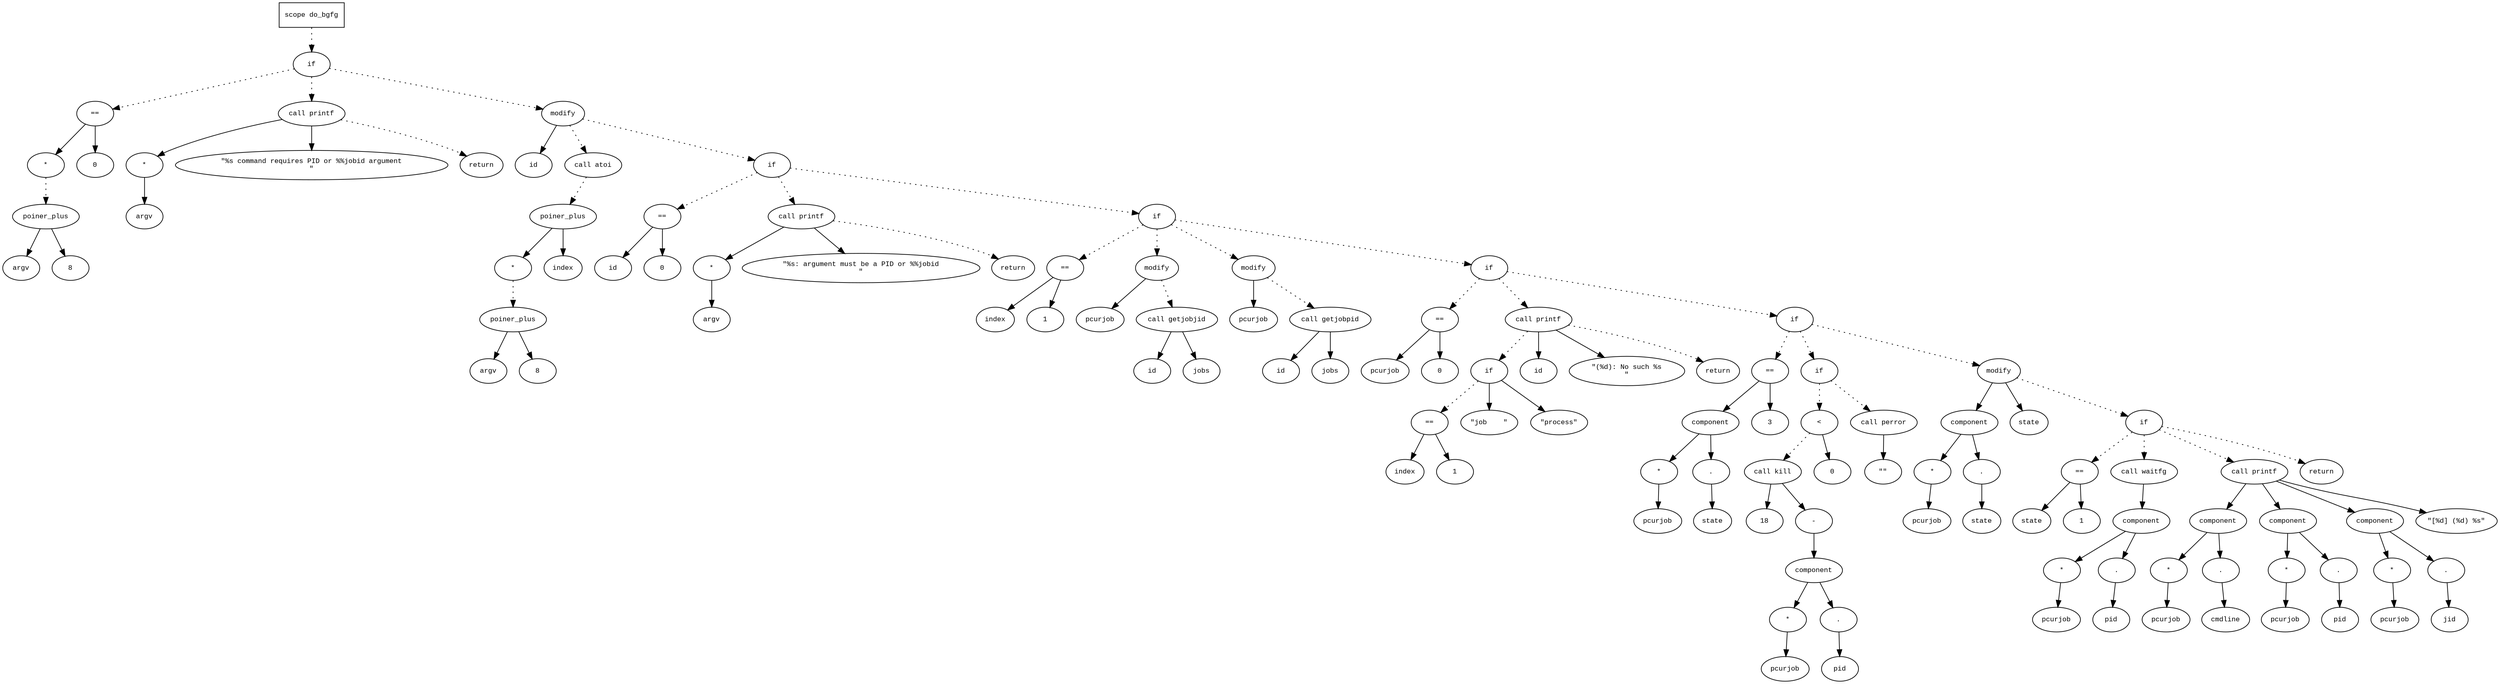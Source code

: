 digraph AST {
  graph [fontname="Times New Roman",fontsize=10];
  node  [fontname="Courier New",fontsize=10];
  edge  [fontname="Times New Roman",fontsize=10];

  node1 [label="scope do_bgfg",shape=box];
  node2 [label="if",shape=ellipse];
  node1 -> node2 [style=dotted];
  node3 [label="==",shape=ellipse];
  node4 [label="*",shape=ellipse];
  node5 [label="poiner_plus",shape=ellipse];
  node6 [label="argv",shape=ellipse];
  node5 -> node6;
  node7 [label="8",shape=ellipse];
  node5 -> node7;
  node4 -> node5 [style=dotted];
  node3 -> node4;
  node8 [label="0",shape=ellipse];
  node3 -> node8;
  node2 -> node3 [style=dotted];
  node9 [label="call printf",shape=ellipse];
  node10 [label="*",shape=ellipse];
  node11 [label="argv",shape=ellipse];
  node10 -> node11;
  node9 -> node10;
  node12 [label="\"%s command requires PID or %%jobid argument
\"",shape=ellipse];
  node9 -> node12;
  node2 -> node9 [style=dotted];
  node13 [label="return",shape=ellipse];
  node9 -> node13 [style=dotted];
  node14 [label="modify",shape=ellipse];
  node15 [label="id",shape=ellipse];
  node14 -> node15;
  node16 [label="call atoi",shape=ellipse];
  node17 [label="poiner_plus",shape=ellipse];
  node18 [label="*",shape=ellipse];
  node19 [label="poiner_plus",shape=ellipse];
  node20 [label="argv",shape=ellipse];
  node19 -> node20;
  node21 [label="8",shape=ellipse];
  node19 -> node21;
  node18 -> node19 [style=dotted];
  node17 -> node18;
  node22 [label="index",shape=ellipse];
  node17 -> node22;
  node16 -> node17 [style=dotted];
  node14 -> node16 [style=dotted];
  node2 -> node14 [style=dotted];
  node23 [label="if",shape=ellipse];
  node14 -> node23 [style=dotted];
  node24 [label="==",shape=ellipse];
  node25 [label="id",shape=ellipse];
  node24 -> node25;
  node26 [label="0",shape=ellipse];
  node24 -> node26;
  node23 -> node24 [style=dotted];
  node27 [label="call printf",shape=ellipse];
  node28 [label="*",shape=ellipse];
  node29 [label="argv",shape=ellipse];
  node28 -> node29;
  node27 -> node28;
  node30 [label="\"%s: argument must be a PID or %%jobid
\"",shape=ellipse];
  node27 -> node30;
  node23 -> node27 [style=dotted];
  node31 [label="return",shape=ellipse];
  node27 -> node31 [style=dotted];
  node32 [label="if",shape=ellipse];
  node23 -> node32 [style=dotted];
  node33 [label="==",shape=ellipse];
  node34 [label="index",shape=ellipse];
  node33 -> node34;
  node35 [label="1",shape=ellipse];
  node33 -> node35;
  node32 -> node33 [style=dotted];
  node36 [label="modify",shape=ellipse];
  node37 [label="pcurjob",shape=ellipse];
  node36 -> node37;
  node38 [label="call getjobjid",shape=ellipse];
  node39 [label="id",shape=ellipse];
  node38 -> node39;
  node40 [label="jobs",shape=ellipse];
  node38 -> node40;
  node36 -> node38 [style=dotted];
  node32 -> node36 [style=dotted];
  node41 [label="modify",shape=ellipse];
  node42 [label="pcurjob",shape=ellipse];
  node41 -> node42;
  node43 [label="call getjobpid",shape=ellipse];
  node44 [label="id",shape=ellipse];
  node43 -> node44;
  node45 [label="jobs",shape=ellipse];
  node43 -> node45;
  node41 -> node43 [style=dotted];
  node32 -> node41 [style=dotted];
  node46 [label="if",shape=ellipse];
  node32 -> node46 [style=dotted];
  node47 [label="==",shape=ellipse];
  node48 [label="pcurjob",shape=ellipse];
  node47 -> node48;
  node49 [label="0",shape=ellipse];
  node47 -> node49;
  node46 -> node47 [style=dotted];
  node50 [label="call printf",shape=ellipse];
  node51 [label="if",shape=ellipse];
  node50 -> node51 [style=dotted];
  node52 [label="==",shape=ellipse];
  node53 [label="index",shape=ellipse];
  node52 -> node53;
  node54 [label="1",shape=ellipse];
  node52 -> node54;
  node51 -> node52 [style=dotted];
  node55 [label="\"job    \"",shape=ellipse];
  node51 -> node55;
  node56 [label="\"process\"",shape=ellipse];
  node51 -> node56;
  node57 [label="id",shape=ellipse];
  node50 -> node57;
  node58 [label="\"(%d): No such %s
\"",shape=ellipse];
  node50 -> node58;
  node46 -> node50 [style=dotted];
  node59 [label="return",shape=ellipse];
  node50 -> node59 [style=dotted];
  node60 [label="if",shape=ellipse];
  node46 -> node60 [style=dotted];
  node61 [label="==",shape=ellipse];
  node62 [label="component",shape=ellipse];
  node61 -> node62;
  node63 [label="*",shape=ellipse];
  node64 [label="pcurjob",shape=ellipse];
  node63 -> node64;
  node62 -> node63;
  node65 [label=".",shape=ellipse];
  node62 -> node65;
  node66 [label="state",shape=ellipse];
  node65 -> node66;
  node67 [label="3",shape=ellipse];
  node61 -> node67;
  node60 -> node61 [style=dotted];
  node68 [label="if",shape=ellipse];
  node60 -> node68 [style=dotted];
  node69 [label="<",shape=ellipse];
  node70 [label="call kill",shape=ellipse];
  node71 [label="18",shape=ellipse];
  node70 -> node71;
  node72 [label="-",shape=ellipse];
  node73 [label="component",shape=ellipse];
  node72 -> node73;
  node74 [label="*",shape=ellipse];
  node75 [label="pcurjob",shape=ellipse];
  node74 -> node75;
  node73 -> node74;
  node76 [label=".",shape=ellipse];
  node73 -> node76;
  node77 [label="pid",shape=ellipse];
  node76 -> node77;
  node70 -> node72;
  node69 -> node70 [style=dotted];
  node78 [label="0",shape=ellipse];
  node69 -> node78;
  node68 -> node69 [style=dotted];
  node79 [label="call perror",shape=ellipse];
  node80 [label="\"\"",shape=ellipse];
  node79 -> node80;
  node68 -> node79 [style=dotted];
  node81 [label="modify",shape=ellipse];
  node82 [label="component",shape=ellipse];
  node81 -> node82;
  node83 [label="*",shape=ellipse];
  node84 [label="pcurjob",shape=ellipse];
  node83 -> node84;
  node82 -> node83;
  node85 [label=".",shape=ellipse];
  node82 -> node85;
  node86 [label="state",shape=ellipse];
  node85 -> node86;
  node87 [label="state",shape=ellipse];
  node81 -> node87;
  node60 -> node81 [style=dotted];
  node88 [label="if",shape=ellipse];
  node81 -> node88 [style=dotted];
  node89 [label="==",shape=ellipse];
  node90 [label="state",shape=ellipse];
  node89 -> node90;
  node91 [label="1",shape=ellipse];
  node89 -> node91;
  node88 -> node89 [style=dotted];
  node92 [label="call waitfg",shape=ellipse];
  node93 [label="component",shape=ellipse];
  node92 -> node93;
  node94 [label="*",shape=ellipse];
  node95 [label="pcurjob",shape=ellipse];
  node94 -> node95;
  node93 -> node94;
  node96 [label=".",shape=ellipse];
  node93 -> node96;
  node97 [label="pid",shape=ellipse];
  node96 -> node97;
  node88 -> node92 [style=dotted];
  node98 [label="call printf",shape=ellipse];
  node99 [label="component",shape=ellipse];
  node98 -> node99;
  node100 [label="*",shape=ellipse];
  node101 [label="pcurjob",shape=ellipse];
  node100 -> node101;
  node99 -> node100;
  node102 [label=".",shape=ellipse];
  node99 -> node102;
  node103 [label="cmdline",shape=ellipse];
  node102 -> node103;
  node104 [label="component",shape=ellipse];
  node98 -> node104;
  node105 [label="*",shape=ellipse];
  node106 [label="pcurjob",shape=ellipse];
  node105 -> node106;
  node104 -> node105;
  node107 [label=".",shape=ellipse];
  node104 -> node107;
  node108 [label="pid",shape=ellipse];
  node107 -> node108;
  node109 [label="component",shape=ellipse];
  node98 -> node109;
  node110 [label="*",shape=ellipse];
  node111 [label="pcurjob",shape=ellipse];
  node110 -> node111;
  node109 -> node110;
  node112 [label=".",shape=ellipse];
  node109 -> node112;
  node113 [label="jid",shape=ellipse];
  node112 -> node113;
  node114 [label="\"[%d] (%d) %s\"",shape=ellipse];
  node98 -> node114;
  node88 -> node98 [style=dotted];
  node115 [label="return",shape=ellipse];
  node88 -> node115 [style=dotted];
} 